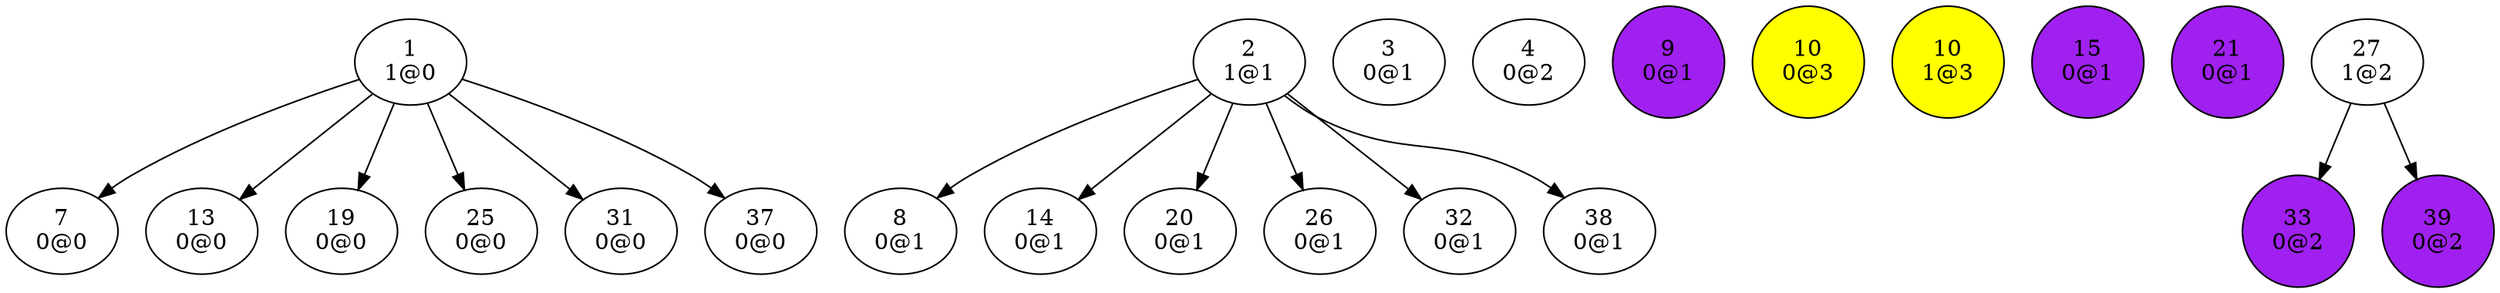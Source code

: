 digraph {
"1
1@0"->"7
0@0";
"1
1@0"->"13
0@0";
"1
1@0"->"19
0@0";
"1
1@0"->"25
0@0";
"1
1@0"->"31
0@0";
"1
1@0"->"37
0@0";
"2
1@1"->"8
0@1";
"2
1@1"->"14
0@1";
"2
1@1"->"20
0@1";
"2
1@1"->"26
0@1";
"2
1@1"->"32
0@1";
"2
1@1"->"38
0@1";
"3
0@1";
"4
0@2";
"7
0@0";
"8
0@1";
"9
0@1";
"10
0@3";
"10
1@3";
"13
0@0";
"14
0@1";
"15
0@1";
"19
0@0";
"20
0@1";
"21
0@1";
"25
0@0";
"26
0@1";
"27
1@2"->"33
0@2";
"27
1@2"->"39
0@2";
"31
0@0";
"32
0@1";
"33
0@2";
"37
0@0";
"38
0@1";
"39
0@2";
"9
0@1"[shape=circle, style=filled, fillcolor=purple];
"10
0@3"[shape=circle, style=filled, fillcolor=yellow];
"10
1@3"[shape=circle, style=filled, fillcolor=yellow];
"15
0@1"[shape=circle, style=filled, fillcolor=purple];
"21
0@1"[shape=circle, style=filled, fillcolor=purple];
"33
0@2"[shape=circle, style=filled, fillcolor=purple];
"39
0@2"[shape=circle, style=filled, fillcolor=purple];
}